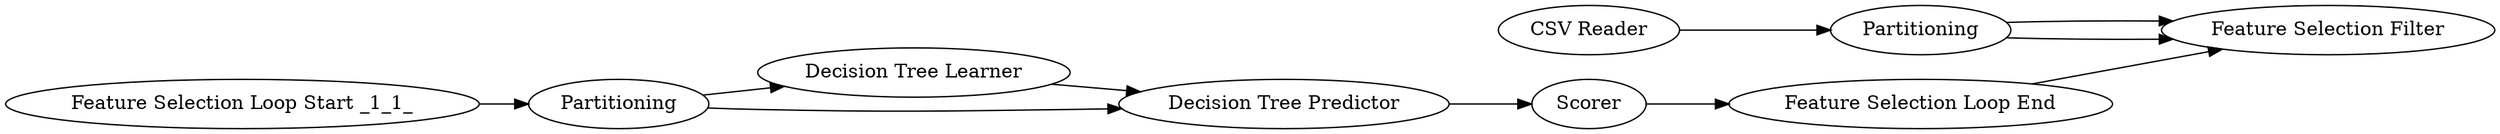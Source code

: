 digraph {
	2 [label="Feature Selection Loop End"]
	3 [label="Feature Selection Filter"]
	6 [label=Partitioning]
	8 [label="Feature Selection Loop Start _1_1_"]
	11 [label="Decision Tree Learner"]
	12 [label="Decision Tree Predictor"]
	13 [label=Scorer]
	778 [label=Partitioning]
	779 [label="CSV Reader"]
	2 -> 3
	6 -> 12
	6 -> 11
	8 -> 6
	11 -> 12
	12 -> 13
	13 -> 2
	778 -> 3
	778 -> 3
	779 -> 778
	rankdir=LR
}
